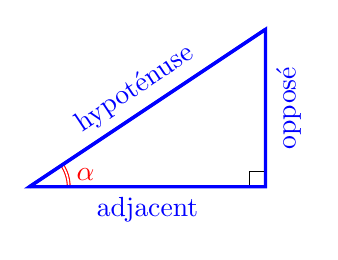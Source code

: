 ﻿\begin{tikzpicture}[scale=1]

\coordinate (A) at (0,0);
\coordinate (B) at (3,0);
\coordinate (C) at (3,2);

\draw[double, red] (0.5,0)  arc (0:35:0.5) node[midway, right] {$\alpha$};

\draw[very thick, blue] (A) -- (B) -- (C) -- cycle;

\draw (2.8,0) -- ++ (0,0.2) -- ++ (0.2,0);

\draw[very thick, blue] (A) -- (B) node[midway, below, sloped] {adjacent};
\draw[very thick, blue] (B) -- (C) node[midway, below, sloped] {opposé};
\draw[very thick, blue] (A) -- (C) node[midway, above, sloped] {hypoténuse};

\end{tikzpicture}
